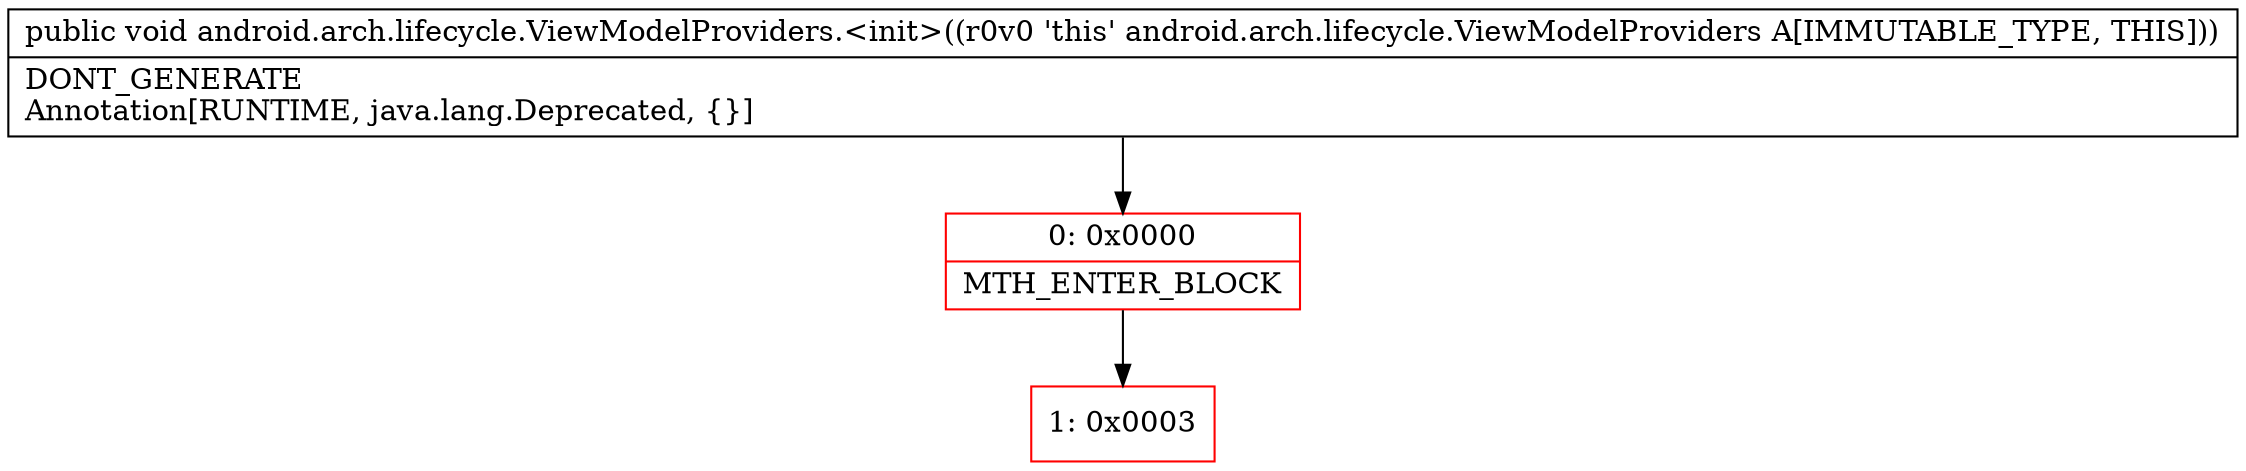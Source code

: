 digraph "CFG forandroid.arch.lifecycle.ViewModelProviders.\<init\>()V" {
subgraph cluster_Region_1939070788 {
label = "R(0)";
node [shape=record,color=blue];
}
Node_0 [shape=record,color=red,label="{0\:\ 0x0000|MTH_ENTER_BLOCK\l}"];
Node_1 [shape=record,color=red,label="{1\:\ 0x0003}"];
MethodNode[shape=record,label="{public void android.arch.lifecycle.ViewModelProviders.\<init\>((r0v0 'this' android.arch.lifecycle.ViewModelProviders A[IMMUTABLE_TYPE, THIS]))  | DONT_GENERATE\lAnnotation[RUNTIME, java.lang.Deprecated, \{\}]\l}"];
MethodNode -> Node_0;
Node_0 -> Node_1;
}

